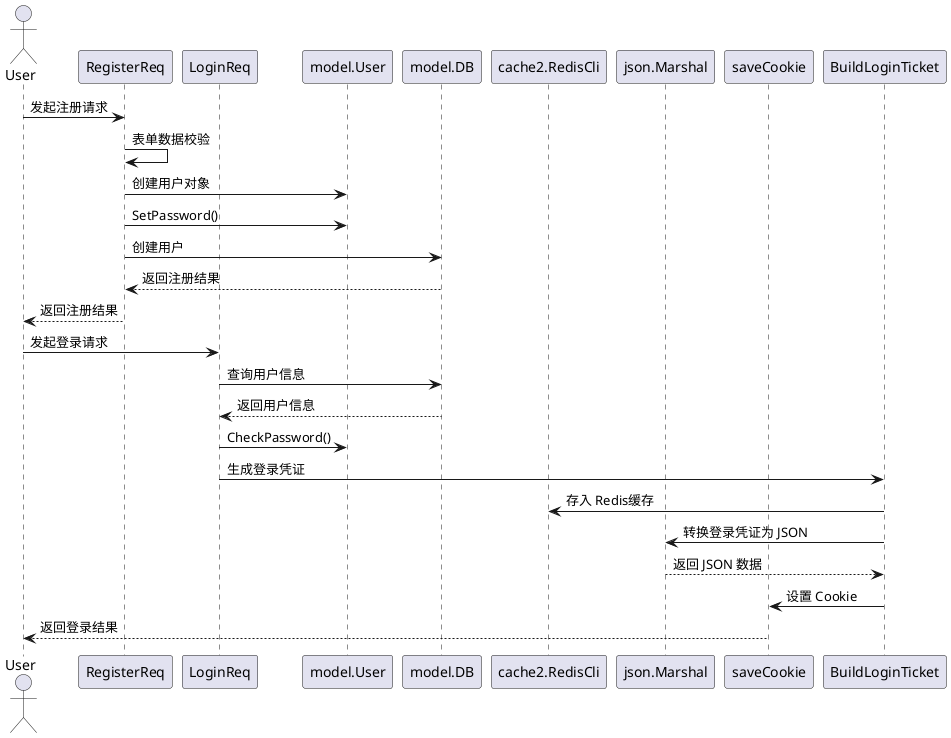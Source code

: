 @startuml
actor User
participant RegisterReq
participant LoginReq
participant model.User
participant model.DB
participant cache2.RedisCli
participant json.Marshal
participant saveCookie

User -> RegisterReq: 发起注册请求
RegisterReq -> RegisterReq: 表单数据校验
RegisterReq -> model.User: 创建用户对象
RegisterReq -> model.User: SetPassword()
RegisterReq -> model.DB: 创建用户
model.DB --> RegisterReq: 返回注册结果
RegisterReq --> User: 返回注册结果

User -> LoginReq: 发起登录请求
LoginReq -> model.DB: 查询用户信息
model.DB --> LoginReq: 返回用户信息
LoginReq -> model.User: CheckPassword()
LoginReq -> BuildLoginTicket: 生成登录凭证
BuildLoginTicket -> cache2.RedisCli: 存入 Redis缓存
BuildLoginTicket -> json.Marshal: 转换登录凭证为 JSON
json.Marshal --> BuildLoginTicket: 返回 JSON 数据
BuildLoginTicket -> saveCookie: 设置 Cookie
saveCookie --> User: 返回登录结果

@enduml
